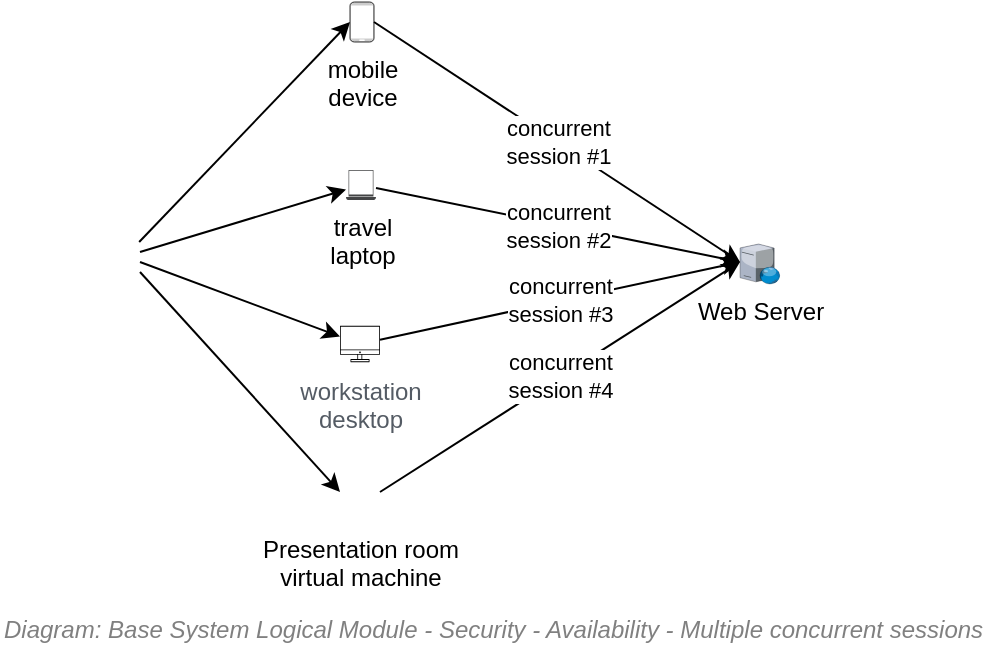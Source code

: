 <mxfile compressed="false" version="17.5.0" type="google">
  <diagram name="Security/Availability/Multiple Concurrent Sessions" id="E4HXCOSRYkcEuaCwXGWc">
    <mxGraphModel grid="1" page="1" gridSize="10" guides="1" tooltips="1" connect="1" arrows="1" fold="1" pageScale="1" pageWidth="827" pageHeight="1169" math="0" shadow="0">
      <root>
        <mxCell id="9T9UjzGxIa-dIEJ-iFlp-0" />
        <mxCell id="9T9UjzGxIa-dIEJ-iFlp-1" parent="9T9UjzGxIa-dIEJ-iFlp-0" />
        <mxCell id="9T9UjzGxIa-dIEJ-iFlp-2" value="&lt;font style=&quot;font-size: 12px&quot;&gt;&lt;span style=&quot;font-size: 12px&quot;&gt;Diagram: Base&amp;nbsp;&lt;/span&gt;System&amp;nbsp;&lt;span style=&quot;font-size: 12px&quot;&gt;Logical Module -&amp;nbsp;&lt;/span&gt;Security - Availability - Multiple concurrent sessions&lt;/font&gt;" style="text;strokeColor=none;fillColor=none;html=1;fontSize=24;fontStyle=2;verticalAlign=middle;align=left;shadow=0;glass=0;comic=0;opacity=30;fontColor=#808080;" vertex="1" parent="9T9UjzGxIa-dIEJ-iFlp-1">
          <mxGeometry x="120" y="630" width="20" height="20" as="geometry" />
        </mxCell>
        <mxCell id="wbqlp3fwahuGlOEyInTB-1" style="rounded=0;orthogonalLoop=1;jettySize=auto;html=1;entryX=0;entryY=0.5;entryDx=0;entryDy=0;entryPerimeter=0;" edge="1" parent="9T9UjzGxIa-dIEJ-iFlp-1" source="9T9UjzGxIa-dIEJ-iFlp-10" target="9T9UjzGxIa-dIEJ-iFlp-13">
          <mxGeometry relative="1" as="geometry" />
        </mxCell>
        <mxCell id="9T9UjzGxIa-dIEJ-iFlp-10" value="" style="shape=image;html=1;verticalAlign=top;verticalLabelPosition=bottom;labelBackgroundColor=#ffffff;imageAspect=0;aspect=fixed;image=https://cdn0.iconfinder.com/data/icons/elasto-online-store/26/00-ELASTOFONT-STORE-READY_user-128.png" vertex="1" parent="9T9UjzGxIa-dIEJ-iFlp-1">
          <mxGeometry x="170" y="450" width="20" height="20" as="geometry" />
        </mxCell>
        <mxCell id="9T9UjzGxIa-dIEJ-iFlp-11" value="travel&lt;br&gt;laptop" style="pointerEvents=1;shadow=0;dashed=0;html=1;strokeColor=none;fillColor=#434445;aspect=fixed;labelPosition=center;verticalLabelPosition=bottom;verticalAlign=top;align=center;outlineConnect=0;shape=mxgraph.vvd.laptop;" vertex="1" parent="9T9UjzGxIa-dIEJ-iFlp-1">
          <mxGeometry x="293" y="414" width="15" height="15" as="geometry" />
        </mxCell>
        <mxCell id="9T9UjzGxIa-dIEJ-iFlp-13" value="&lt;font color=&quot;#000000&quot;&gt;mobile&lt;br&gt;device&lt;/font&gt;" style="fontColor=#0066CC;verticalAlign=top;verticalLabelPosition=bottom;labelPosition=center;align=center;html=1;outlineConnect=0;fillColor=#CCCCCC;gradientColor=none;gradientDirection=north;strokeWidth=2;shape=mxgraph.networks.mobile;" vertex="1" parent="9T9UjzGxIa-dIEJ-iFlp-1">
          <mxGeometry x="295" y="330" width="12" height="20" as="geometry" />
        </mxCell>
        <mxCell id="9T9UjzGxIa-dIEJ-iFlp-14" value="workstation&lt;br&gt;desktop" style="outlineConnect=0;gradientColor=none;fontColor=#545B64;strokeColor=none;dashed=0;verticalLabelPosition=bottom;verticalAlign=top;align=center;html=1;fontSize=12;fontStyle=0;aspect=fixed;shape=mxgraph.aws4.illustration_desktop;pointerEvents=1;fillColor=#000000;strokeWidth=2;" vertex="1" parent="9T9UjzGxIa-dIEJ-iFlp-1">
          <mxGeometry x="290" y="491" width="20" height="20" as="geometry" />
        </mxCell>
        <mxCell id="9T9UjzGxIa-dIEJ-iFlp-15" value="Presentation room&lt;br&gt;virtual machine" style="shape=image;html=1;verticalAlign=top;verticalLabelPosition=bottom;labelBackgroundColor=#ffffff;imageAspect=0;aspect=fixed;image=https://cdn0.iconfinder.com/data/icons/business-management-3-4/256/m-56-128.png" vertex="1" parent="9T9UjzGxIa-dIEJ-iFlp-1">
          <mxGeometry x="290" y="570" width="20" height="20" as="geometry" />
        </mxCell>
        <mxCell id="wbqlp3fwahuGlOEyInTB-0" value="Web Server" style="verticalLabelPosition=bottom;aspect=fixed;html=1;verticalAlign=top;strokeColor=none;align=center;outlineConnect=0;shape=mxgraph.citrix.web_server;fillColor=none;" vertex="1" parent="9T9UjzGxIa-dIEJ-iFlp-1">
          <mxGeometry x="490" y="451" width="20" height="20" as="geometry" />
        </mxCell>
        <mxCell id="wbqlp3fwahuGlOEyInTB-2" style="rounded=0;orthogonalLoop=1;jettySize=auto;html=1;exitX=1;exitY=0.25;exitDx=0;exitDy=0;" edge="1" parent="9T9UjzGxIa-dIEJ-iFlp-1" source="9T9UjzGxIa-dIEJ-iFlp-10" target="9T9UjzGxIa-dIEJ-iFlp-11">
          <mxGeometry relative="1" as="geometry">
            <mxPoint x="208.833" y="450" as="sourcePoint" />
            <mxPoint x="303" y="350" as="targetPoint" />
          </mxGeometry>
        </mxCell>
        <mxCell id="wbqlp3fwahuGlOEyInTB-3" style="rounded=0;orthogonalLoop=1;jettySize=auto;html=1;exitX=1;exitY=0.5;exitDx=0;exitDy=0;" edge="1" parent="9T9UjzGxIa-dIEJ-iFlp-1" source="9T9UjzGxIa-dIEJ-iFlp-10" target="9T9UjzGxIa-dIEJ-iFlp-14">
          <mxGeometry relative="1" as="geometry">
            <mxPoint x="218.833" y="460" as="sourcePoint" />
            <mxPoint x="293.99" y="437.488" as="targetPoint" />
          </mxGeometry>
        </mxCell>
        <mxCell id="wbqlp3fwahuGlOEyInTB-4" style="rounded=0;orthogonalLoop=1;jettySize=auto;html=1;entryX=0;entryY=0.25;entryDx=0;entryDy=0;exitX=1;exitY=0.75;exitDx=0;exitDy=0;" edge="1" parent="9T9UjzGxIa-dIEJ-iFlp-1" source="9T9UjzGxIa-dIEJ-iFlp-10" target="9T9UjzGxIa-dIEJ-iFlp-15">
          <mxGeometry relative="1" as="geometry">
            <mxPoint x="228.833" y="470" as="sourcePoint" />
            <mxPoint x="291.52" y="501.287" as="targetPoint" />
          </mxGeometry>
        </mxCell>
        <mxCell id="wbqlp3fwahuGlOEyInTB-5" value="concurrent&lt;br&gt;session #1" style="rounded=0;orthogonalLoop=1;jettySize=auto;html=1;exitX=1;exitY=0.5;exitDx=0;exitDy=0;exitPerimeter=0;" edge="1" parent="9T9UjzGxIa-dIEJ-iFlp-1" source="9T9UjzGxIa-dIEJ-iFlp-13">
          <mxGeometry relative="1" as="geometry">
            <mxPoint x="208.833" y="450" as="sourcePoint" />
            <mxPoint x="490" y="460" as="targetPoint" />
          </mxGeometry>
        </mxCell>
        <mxCell id="wbqlp3fwahuGlOEyInTB-6" value="concurrent&lt;br&gt;session #2" style="rounded=0;orthogonalLoop=1;jettySize=auto;html=1;" edge="1" parent="9T9UjzGxIa-dIEJ-iFlp-1" source="9T9UjzGxIa-dIEJ-iFlp-11">
          <mxGeometry relative="1" as="geometry">
            <mxPoint x="335" y="350" as="sourcePoint" />
            <mxPoint x="490" y="460" as="targetPoint" />
          </mxGeometry>
        </mxCell>
        <mxCell id="wbqlp3fwahuGlOEyInTB-7" value="concurrent&lt;br&gt;session #3" style="rounded=0;orthogonalLoop=1;jettySize=auto;html=1;" edge="1" parent="9T9UjzGxIa-dIEJ-iFlp-1" source="9T9UjzGxIa-dIEJ-iFlp-14">
          <mxGeometry relative="1" as="geometry">
            <mxPoint x="343.99" y="435.525" as="sourcePoint" />
            <mxPoint x="490" y="460" as="targetPoint" />
          </mxGeometry>
        </mxCell>
        <mxCell id="wbqlp3fwahuGlOEyInTB-9" value="concurrent&lt;br&gt;session #4" style="rounded=0;orthogonalLoop=1;jettySize=auto;html=1;exitX=1;exitY=0.25;exitDx=0;exitDy=0;" edge="1" parent="9T9UjzGxIa-dIEJ-iFlp-1" source="9T9UjzGxIa-dIEJ-iFlp-15">
          <mxGeometry relative="1" as="geometry">
            <mxPoint x="346.47" y="508.169" as="sourcePoint" />
            <mxPoint x="490" y="460" as="targetPoint" />
          </mxGeometry>
        </mxCell>
      </root>
    </mxGraphModel>
  </diagram>
</mxfile>
